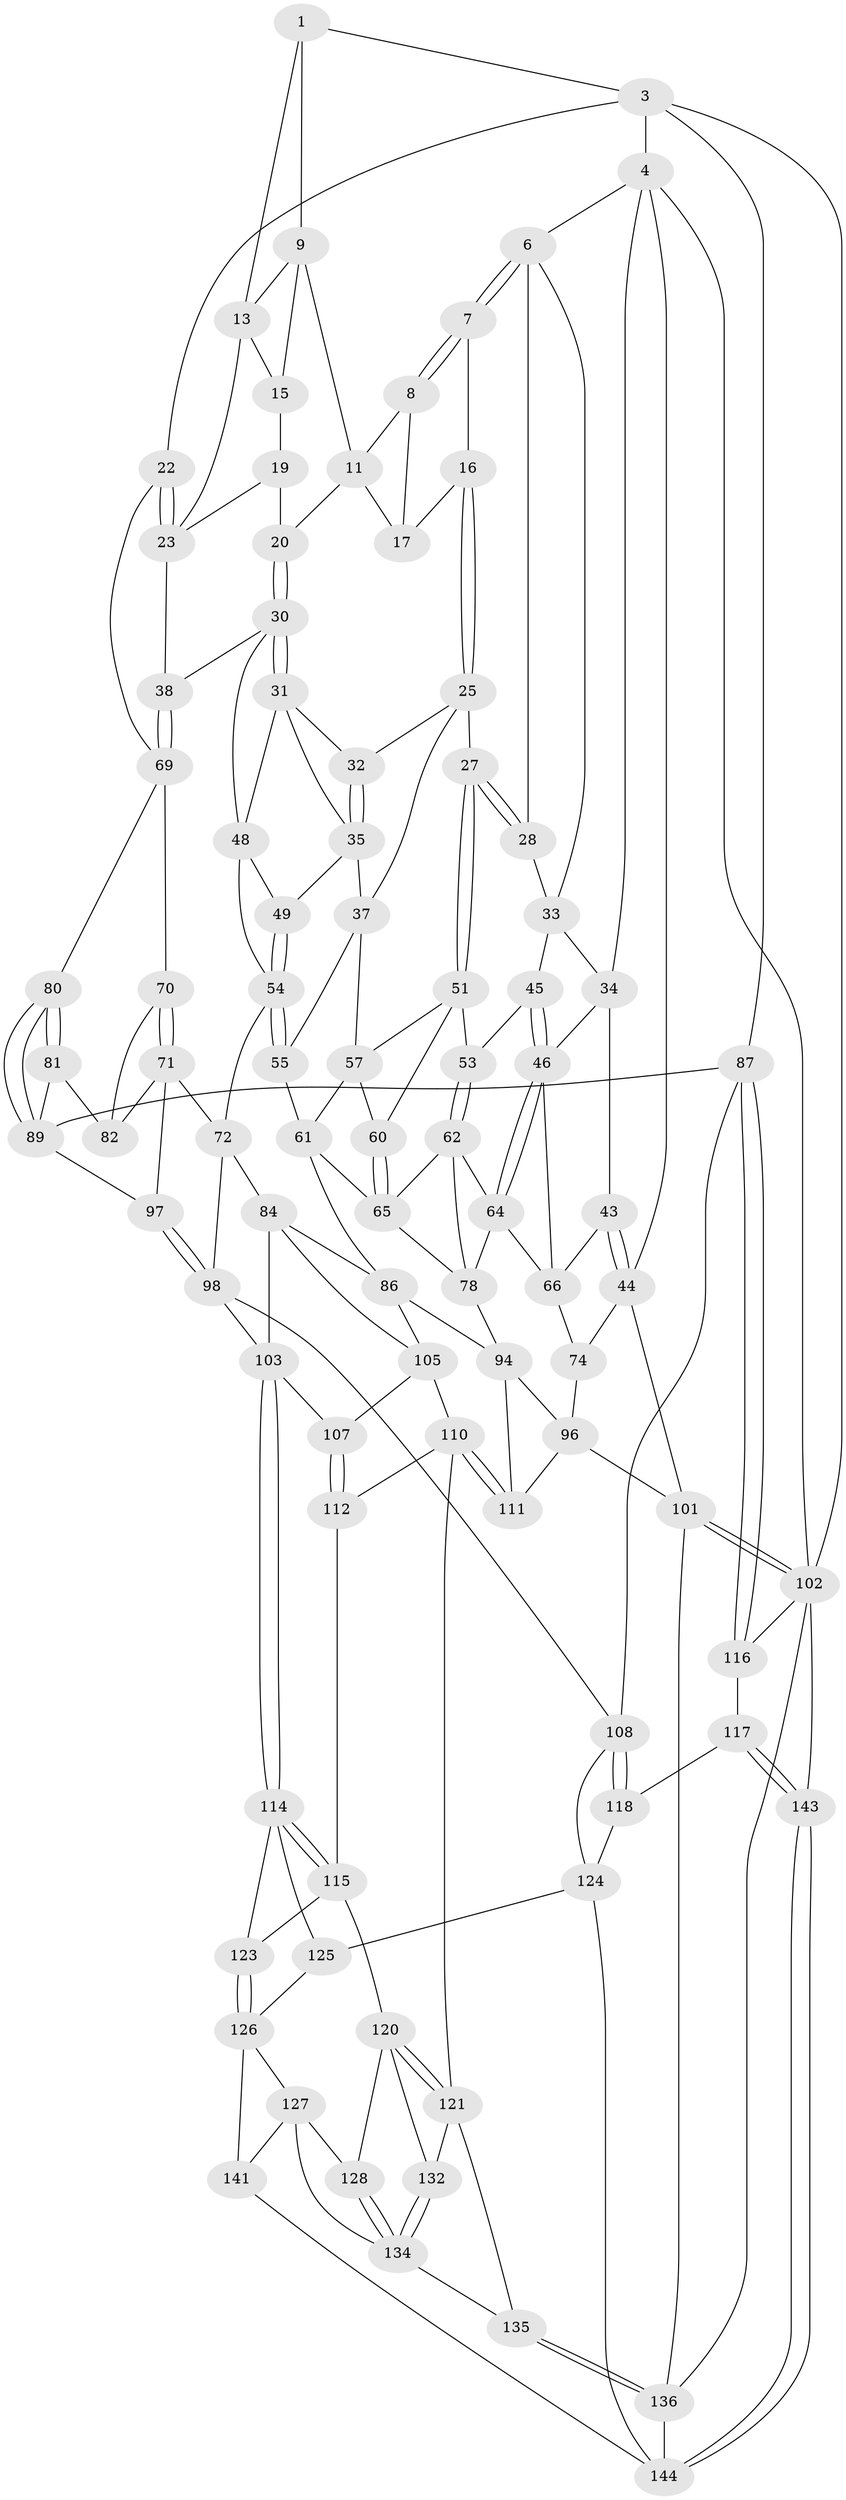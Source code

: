// Generated by graph-tools (version 1.1) at 2025/24/03/03/25 07:24:33]
// undirected, 90 vertices, 198 edges
graph export_dot {
graph [start="1"]
  node [color=gray90,style=filled];
  1 [pos="+0.8587953062128958+0",super="+2"];
  3 [pos="+1+0",super="+21"];
  4 [pos="+0+0",super="+5"];
  6 [pos="+0.12272765092243237+0",super="+29"];
  7 [pos="+0.3216896816159737+0"];
  8 [pos="+0.7425207242008973+0",super="+12"];
  9 [pos="+0.8207325022542868+0.04644816281392645",super="+10"];
  11 [pos="+0.7006334252999648+0.061036055643199257",super="+18"];
  13 [pos="+0.8710290562177289+0.08719956224033257",super="+14"];
  15 [pos="+0.7864942744899648+0.1499460151106488"];
  16 [pos="+0.5366992398558897+0.11830873621956355"];
  17 [pos="+0.5379524472659082+0.11837509692341626"];
  19 [pos="+0.7705915080254894+0.1637292687991139"];
  20 [pos="+0.6727719329825718+0.2169993923798093"];
  22 [pos="+1+0.27635893575799203"];
  23 [pos="+1+0.2714728098986668",super="+24"];
  25 [pos="+0.48952467102805136+0.19821633740247588",super="+26"];
  27 [pos="+0.3046674175204078+0.24097636299449562"];
  28 [pos="+0.2881957872960052+0.22529177276291829"];
  30 [pos="+0.6735415832131217+0.28275152093803524",super="+39"];
  31 [pos="+0.5640443437216438+0.2848085526670119",super="+41"];
  32 [pos="+0.5089808933216815+0.22705595711346896"];
  33 [pos="+0.0972427555657032+0.288709281270311",super="+40"];
  34 [pos="+0.07847814639911616+0.2878191026905261",super="+42"];
  35 [pos="+0.49808686975070393+0.32394485711973714",super="+36"];
  37 [pos="+0.47169277697002193+0.3387782599242713",super="+56"];
  38 [pos="+0.7690330217297913+0.34601154932903205"];
  43 [pos="+0+0.3480906656014521"];
  44 [pos="+0+0.3396022710010656",super="+75"];
  45 [pos="+0.15379011891522615+0.3769219543322601"];
  46 [pos="+0.13927968033774507+0.38788410712388255",super="+47"];
  48 [pos="+0.5531711960775182+0.35677665933765174",super="+50"];
  49 [pos="+0.5037615832431261+0.3567901265607799"];
  51 [pos="+0.307745195300811+0.25379407923865815",super="+52"];
  53 [pos="+0.18797000287360063+0.38696219362248585"];
  54 [pos="+0.5583899833867104+0.4720464687337362",super="+58"];
  55 [pos="+0.5016059641252066+0.4587046754213763"];
  57 [pos="+0.41317217848811416+0.3517182358515099",super="+59"];
  60 [pos="+0.2950328853106045+0.42048730490253"];
  61 [pos="+0.4163394866051482+0.47793840976886426",super="+76"];
  62 [pos="+0.24042748294302102+0.46790850003104034",super="+63"];
  64 [pos="+0.186120690076089+0.4820158811743508",super="+67"];
  65 [pos="+0.27128046676618156+0.45733178696267673",super="+77"];
  66 [pos="+0.07750400133613479+0.4188096578098465",super="+68"];
  69 [pos="+0.7565579623241087+0.43122123927643546",super="+73"];
  70 [pos="+0.726171881660968+0.4642028836955731"];
  71 [pos="+0.6240116044815325+0.5082192818994533",super="+91"];
  72 [pos="+0.5874321460084105+0.49790842177759626",super="+83"];
  74 [pos="+0+0.6665845258838407"];
  78 [pos="+0.24132884386450873+0.6089157056071817",super="+79"];
  80 [pos="+0.8619861577983791+0.5435889707405868"];
  81 [pos="+0.7697582587301233+0.5369261296983964",super="+92"];
  82 [pos="+0.761434596063135+0.5284848594588322",super="+90"];
  84 [pos="+0.5011884820914787+0.6026914817311744",super="+85"];
  86 [pos="+0.39524594318497525+0.5724189131109952",super="+100"];
  87 [pos="+1+0.6929387021326417",super="+88"];
  89 [pos="+0.9159129090635839+0.638030970863412",super="+93"];
  94 [pos="+0.22493928506217462+0.6529226749559055",super="+95"];
  96 [pos="+0+0.6862167962518951",super="+130"];
  97 [pos="+0.6881439266983925+0.650854227007014"];
  98 [pos="+0.6611388418191899+0.749686069915625",super="+99"];
  101 [pos="+0+0.7454368431380671",super="+137"];
  102 [pos="+0+1",super="+142"];
  103 [pos="+0.6492952746315711+0.7521229456102425",super="+104"];
  105 [pos="+0.4186911442737655+0.6969297877305894",super="+106"];
  107 [pos="+0.4528716635111046+0.7373935525555485"];
  108 [pos="+0.8103205905250536+0.7449541054943402",super="+109"];
  110 [pos="+0.3079920239856361+0.8126988232190776",super="+113"];
  111 [pos="+0.1879188381659016+0.8599062854263844"];
  112 [pos="+0.4530271136009688+0.7414155150593164"];
  114 [pos="+0.5799486325606903+0.809454387269371",super="+122"];
  115 [pos="+0.4757899570161793+0.7839627000970607",super="+119"];
  116 [pos="+1+0.7609451164526518"];
  117 [pos="+0.9098015528015228+0.8829020766256659"];
  118 [pos="+0.8505198088016965+0.9063224577676375"];
  120 [pos="+0.44078389098924153+0.8424471753862263",super="+129"];
  121 [pos="+0.3365024561973479+0.8342027596795796",super="+133"];
  123 [pos="+0.5311086691355243+0.880719840464635"];
  124 [pos="+0.7293552741661145+0.9093042487733108",super="+131"];
  125 [pos="+0.6239075227752051+0.9463388984801008"];
  126 [pos="+0.5293500117407709+0.8837125357086244",super="+138"];
  127 [pos="+0.5141671735907958+0.8979604649757139",super="+139"];
  128 [pos="+0.4555424066153709+0.906649361261816"];
  132 [pos="+0.3975456414487729+0.8980500874946189"];
  134 [pos="+0.4407949559428959+0.9369448259856784",super="+140"];
  135 [pos="+0.3372037717586587+0.9612074574743821"];
  136 [pos="+0.17742035909413872+1",super="+146"];
  141 [pos="+0.5354711528876562+1"];
  143 [pos="+1+1"];
  144 [pos="+0.8313288486878209+1",super="+145"];
  1 -- 9;
  1 -- 3;
  1 -- 13;
  3 -- 4;
  3 -- 22;
  3 -- 87;
  3 -- 102;
  4 -- 44;
  4 -- 102;
  4 -- 34;
  4 -- 6;
  6 -- 7;
  6 -- 7;
  6 -- 33;
  6 -- 28;
  7 -- 8;
  7 -- 8;
  7 -- 16;
  8 -- 17;
  8 -- 11;
  9 -- 13;
  9 -- 11;
  9 -- 15;
  11 -- 17;
  11 -- 20;
  13 -- 15;
  13 -- 23;
  15 -- 19;
  16 -- 17;
  16 -- 25;
  16 -- 25;
  19 -- 20;
  19 -- 23;
  20 -- 30;
  20 -- 30;
  22 -- 23;
  22 -- 23;
  22 -- 69;
  23 -- 38;
  25 -- 32;
  25 -- 27;
  25 -- 37;
  27 -- 28;
  27 -- 28;
  27 -- 51;
  27 -- 51;
  28 -- 33;
  30 -- 31;
  30 -- 31;
  30 -- 38;
  30 -- 48;
  31 -- 32;
  31 -- 48;
  31 -- 35;
  32 -- 35;
  32 -- 35;
  33 -- 34;
  33 -- 45;
  34 -- 43;
  34 -- 46;
  35 -- 49;
  35 -- 37;
  37 -- 57;
  37 -- 55;
  38 -- 69;
  38 -- 69;
  43 -- 44;
  43 -- 44;
  43 -- 66;
  44 -- 74;
  44 -- 101;
  45 -- 46;
  45 -- 46;
  45 -- 53;
  46 -- 64;
  46 -- 64;
  46 -- 66;
  48 -- 49;
  48 -- 54;
  49 -- 54;
  49 -- 54;
  51 -- 57;
  51 -- 60;
  51 -- 53;
  53 -- 62;
  53 -- 62;
  54 -- 55;
  54 -- 55;
  54 -- 72;
  55 -- 61;
  57 -- 60;
  57 -- 61;
  60 -- 65;
  60 -- 65;
  61 -- 65;
  61 -- 86;
  62 -- 65;
  62 -- 64;
  62 -- 78;
  64 -- 78;
  64 -- 66;
  65 -- 78;
  66 -- 74;
  69 -- 70;
  69 -- 80;
  70 -- 71;
  70 -- 71;
  70 -- 82;
  71 -- 72;
  71 -- 97;
  71 -- 82;
  72 -- 84;
  72 -- 98;
  74 -- 96;
  78 -- 94;
  80 -- 81;
  80 -- 81;
  80 -- 89;
  80 -- 89;
  81 -- 82 [weight=2];
  81 -- 89;
  84 -- 103;
  84 -- 105;
  84 -- 86;
  86 -- 94;
  86 -- 105;
  87 -- 116;
  87 -- 116;
  87 -- 89;
  87 -- 108;
  89 -- 97;
  94 -- 96;
  94 -- 111;
  96 -- 111;
  96 -- 101;
  97 -- 98;
  97 -- 98;
  98 -- 103;
  98 -- 108;
  101 -- 102;
  101 -- 102;
  101 -- 136;
  102 -- 136;
  102 -- 116;
  102 -- 143;
  103 -- 114;
  103 -- 114;
  103 -- 107;
  105 -- 107;
  105 -- 110;
  107 -- 112;
  107 -- 112;
  108 -- 118;
  108 -- 118;
  108 -- 124;
  110 -- 111;
  110 -- 111;
  110 -- 112;
  110 -- 121;
  112 -- 115;
  114 -- 115;
  114 -- 115;
  114 -- 123;
  114 -- 125;
  115 -- 120;
  115 -- 123;
  116 -- 117;
  117 -- 118;
  117 -- 143;
  117 -- 143;
  118 -- 124;
  120 -- 121;
  120 -- 121;
  120 -- 132;
  120 -- 128;
  121 -- 132;
  121 -- 135;
  123 -- 126;
  123 -- 126;
  124 -- 125;
  124 -- 144;
  125 -- 126;
  126 -- 127;
  126 -- 141;
  127 -- 128;
  127 -- 141;
  127 -- 134;
  128 -- 134;
  128 -- 134;
  132 -- 134;
  132 -- 134;
  134 -- 135;
  135 -- 136;
  135 -- 136;
  136 -- 144;
  141 -- 144;
  143 -- 144;
  143 -- 144;
}

